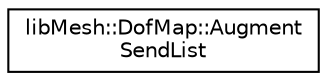 digraph "类继承关系图"
{
 // INTERACTIVE_SVG=YES
  edge [fontname="Helvetica",fontsize="10",labelfontname="Helvetica",labelfontsize="10"];
  node [fontname="Helvetica",fontsize="10",shape=record];
  rankdir="LR";
  Node1 [label="libMesh::DofMap::Augment\lSendList",height=0.2,width=0.4,color="black", fillcolor="white", style="filled",URL="$classlibMesh_1_1DofMap_1_1AugmentSendList.html",tooltip="Abstract base class to be used to add user-defined parallel degree of freedom couplings. "];
}
